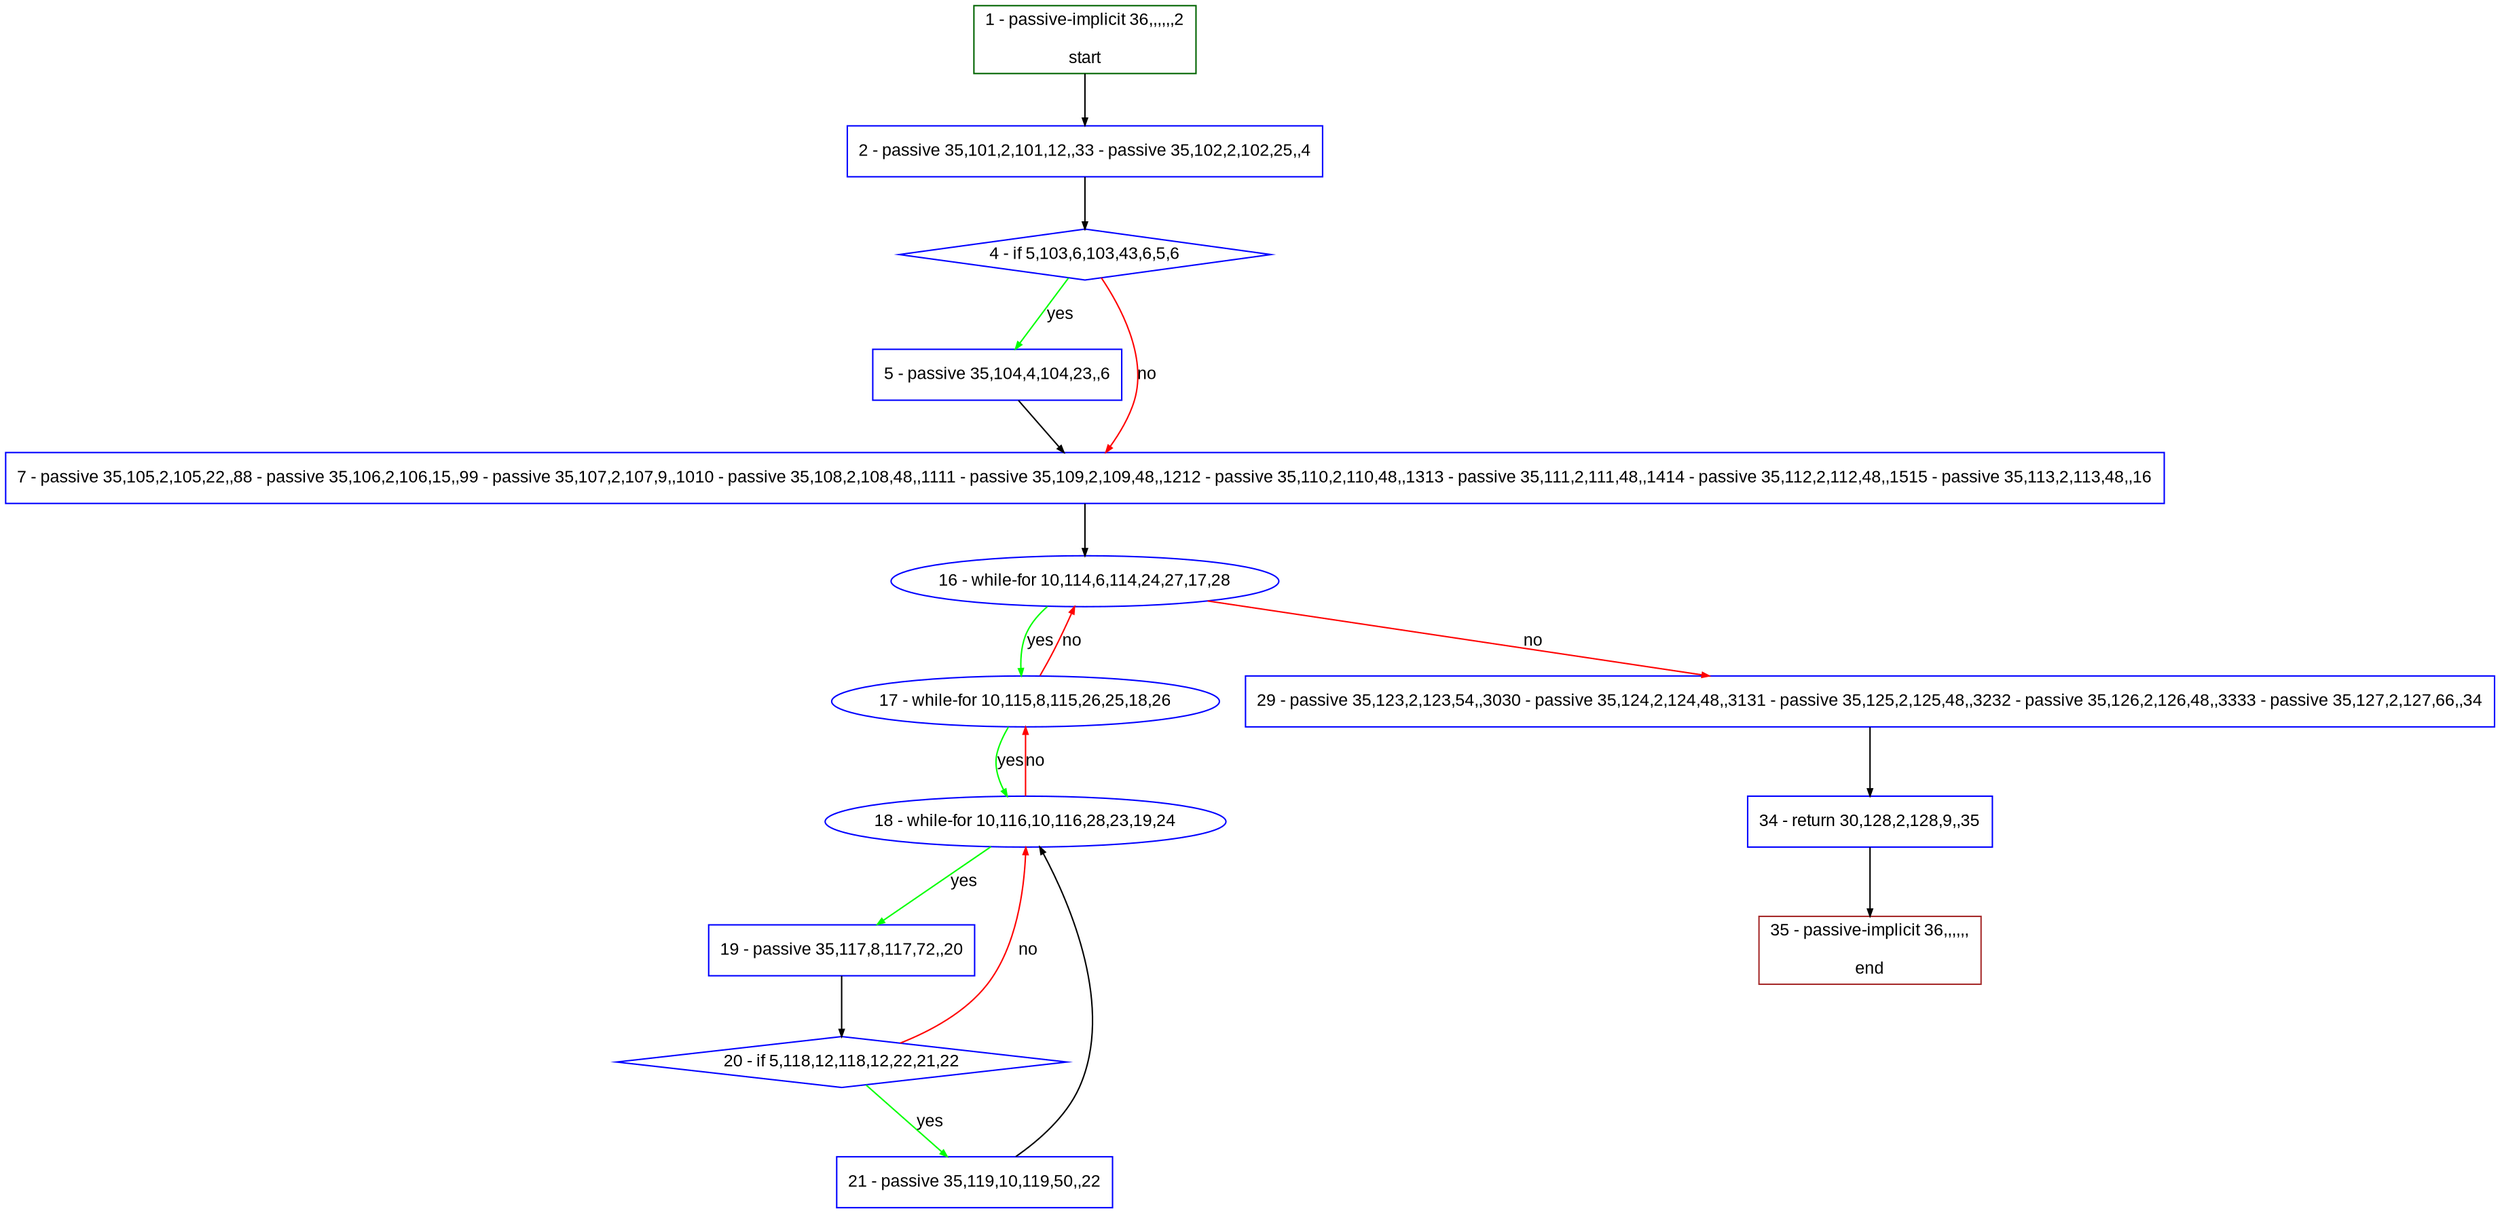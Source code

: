 digraph "" {
  graph [pack="true", label="", fontsize="12", packmode="clust", fontname="Arial", fillcolor="#FFFFCC", bgcolor="white", style="rounded,filled", compound="true"];
  node [node_initialized="no", label="", color="grey", fontsize="12", fillcolor="white", fontname="Arial", style="filled", shape="rectangle", compound="true", fixedsize="false"];
  edge [fontcolor="black", arrowhead="normal", arrowtail="none", arrowsize="0.5", ltail="", label="", color="black", fontsize="12", lhead="", fontname="Arial", dir="forward", compound="true"];
  __N1 [label="2 - passive 35,101,2,101,12,,33 - passive 35,102,2,102,25,,4", color="#0000ff", fillcolor="#ffffff", style="filled", shape="box"];
  __N2 [label="1 - passive-implicit 36,,,,,,2\n\nstart", color="#006400", fillcolor="#ffffff", style="filled", shape="box"];
  __N3 [label="4 - if 5,103,6,103,43,6,5,6", color="#0000ff", fillcolor="#ffffff", style="filled", shape="diamond"];
  __N4 [label="5 - passive 35,104,4,104,23,,6", color="#0000ff", fillcolor="#ffffff", style="filled", shape="box"];
  __N5 [label="7 - passive 35,105,2,105,22,,88 - passive 35,106,2,106,15,,99 - passive 35,107,2,107,9,,1010 - passive 35,108,2,108,48,,1111 - passive 35,109,2,109,48,,1212 - passive 35,110,2,110,48,,1313 - passive 35,111,2,111,48,,1414 - passive 35,112,2,112,48,,1515 - passive 35,113,2,113,48,,16", color="#0000ff", fillcolor="#ffffff", style="filled", shape="box"];
  __N6 [label="16 - while-for 10,114,6,114,24,27,17,28", color="#0000ff", fillcolor="#ffffff", style="filled", shape="oval"];
  __N7 [label="17 - while-for 10,115,8,115,26,25,18,26", color="#0000ff", fillcolor="#ffffff", style="filled", shape="oval"];
  __N8 [label="29 - passive 35,123,2,123,54,,3030 - passive 35,124,2,124,48,,3131 - passive 35,125,2,125,48,,3232 - passive 35,126,2,126,48,,3333 - passive 35,127,2,127,66,,34", color="#0000ff", fillcolor="#ffffff", style="filled", shape="box"];
  __N9 [label="18 - while-for 10,116,10,116,28,23,19,24", color="#0000ff", fillcolor="#ffffff", style="filled", shape="oval"];
  __N10 [label="19 - passive 35,117,8,117,72,,20", color="#0000ff", fillcolor="#ffffff", style="filled", shape="box"];
  __N11 [label="20 - if 5,118,12,118,12,22,21,22", color="#0000ff", fillcolor="#ffffff", style="filled", shape="diamond"];
  __N12 [label="21 - passive 35,119,10,119,50,,22", color="#0000ff", fillcolor="#ffffff", style="filled", shape="box"];
  __N13 [label="34 - return 30,128,2,128,9,,35", color="#0000ff", fillcolor="#ffffff", style="filled", shape="box"];
  __N14 [label="35 - passive-implicit 36,,,,,,\n\nend", color="#a52a2a", fillcolor="#ffffff", style="filled", shape="box"];
  __N2 -> __N1 [arrowhead="normal", arrowtail="none", color="#000000", label="", dir="forward"];
  __N1 -> __N3 [arrowhead="normal", arrowtail="none", color="#000000", label="", dir="forward"];
  __N3 -> __N4 [arrowhead="normal", arrowtail="none", color="#00ff00", label="yes", dir="forward"];
  __N3 -> __N5 [arrowhead="normal", arrowtail="none", color="#ff0000", label="no", dir="forward"];
  __N4 -> __N5 [arrowhead="normal", arrowtail="none", color="#000000", label="", dir="forward"];
  __N5 -> __N6 [arrowhead="normal", arrowtail="none", color="#000000", label="", dir="forward"];
  __N6 -> __N7 [arrowhead="normal", arrowtail="none", color="#00ff00", label="yes", dir="forward"];
  __N7 -> __N6 [arrowhead="normal", arrowtail="none", color="#ff0000", label="no", dir="forward"];
  __N6 -> __N8 [arrowhead="normal", arrowtail="none", color="#ff0000", label="no", dir="forward"];
  __N7 -> __N9 [arrowhead="normal", arrowtail="none", color="#00ff00", label="yes", dir="forward"];
  __N9 -> __N7 [arrowhead="normal", arrowtail="none", color="#ff0000", label="no", dir="forward"];
  __N9 -> __N10 [arrowhead="normal", arrowtail="none", color="#00ff00", label="yes", dir="forward"];
  __N10 -> __N11 [arrowhead="normal", arrowtail="none", color="#000000", label="", dir="forward"];
  __N11 -> __N9 [arrowhead="normal", arrowtail="none", color="#ff0000", label="no", dir="forward"];
  __N11 -> __N12 [arrowhead="normal", arrowtail="none", color="#00ff00", label="yes", dir="forward"];
  __N12 -> __N9 [arrowhead="normal", arrowtail="none", color="#000000", label="", dir="forward"];
  __N8 -> __N13 [arrowhead="normal", arrowtail="none", color="#000000", label="", dir="forward"];
  __N13 -> __N14 [arrowhead="normal", arrowtail="none", color="#000000", label="", dir="forward"];
}
